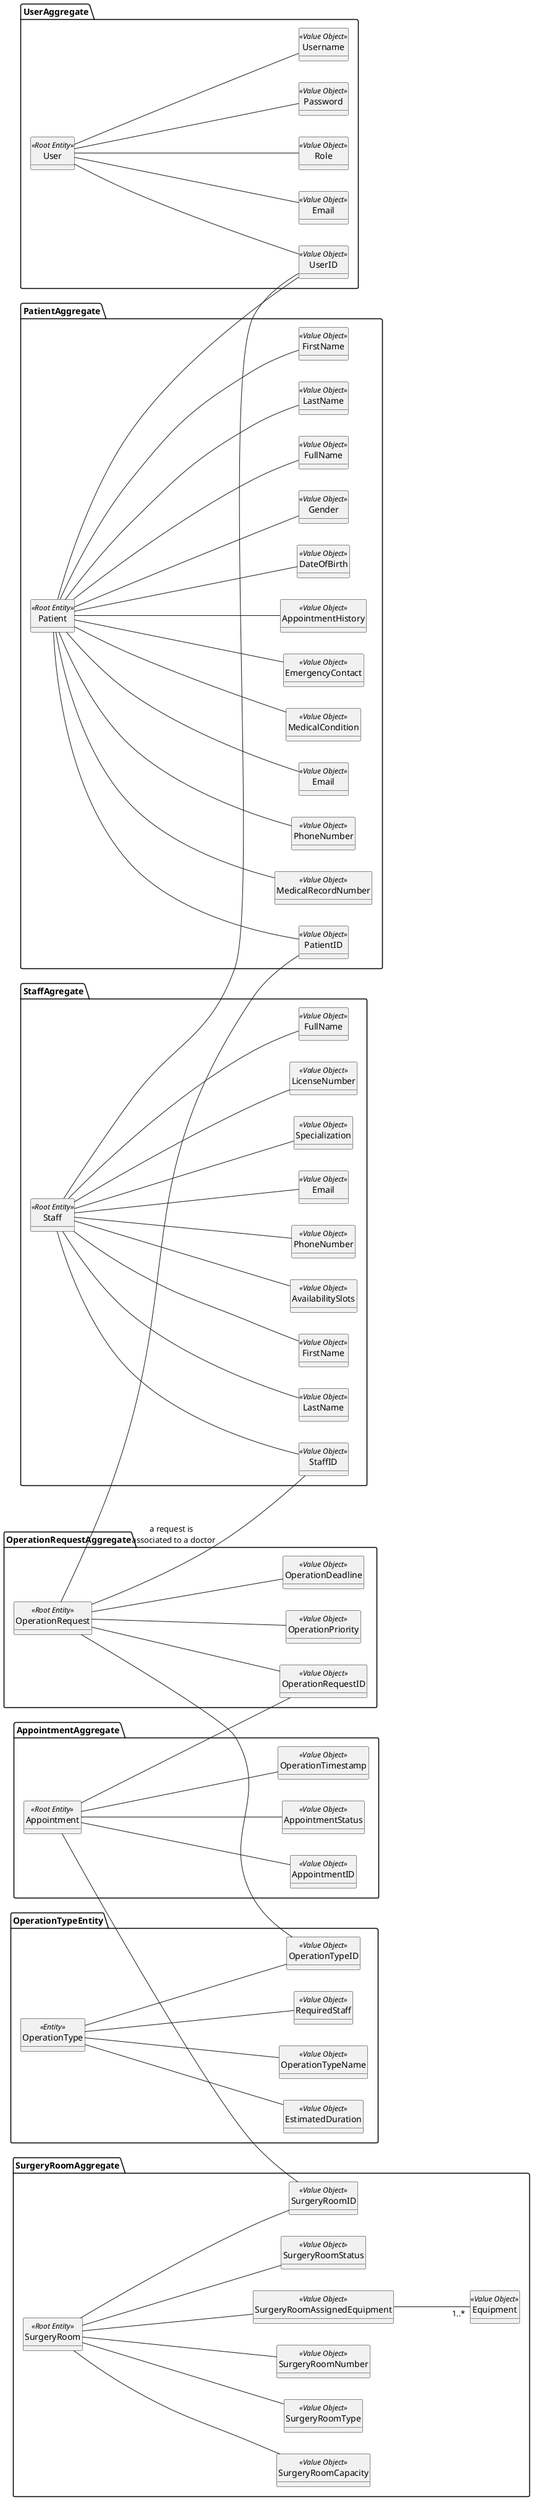 @startuml 
hide methods
hide circle

left to right direction

skinparam classAttributeIconSize 0









package UserAggregate {
class "User" as User <<Root Entity>> {

}

class "Password" as Password <<Value Object>>
class "Username" as Username <<Value Object>>
class "Email" as Email <<Value Object>>
class "Role" as Role <<Value Object>>
class "UserID" as UserID <<Value Object>>
}

User --- UserID
User --- Username
User --- Email
User --- Role
User --- Password









package PatientAggregate {
class "Patient" as Patient <<Root Entity>> {

}

class "MedicalRecordNumber" as MedicalRecordNumber <<Value Object>>
class "PhoneNumber" as PatientPhoneNumber <<Value Object>>
class "Email" as PatientEmail <<Value Object>>
class "MedicalCondition" as MedicalCondition <<Value Object>>
class "EmergencyContact" as EmergencyContact <<Value Object>>
class "AppointmentHistory" as AppointmentHistory <<Value Object>>
class "DateOfBirth" as DateOfBirth <<Value Object>>
class "Gender" as Gender <<Value Object>>
class "FullName" as PatientFullName <<Value Object>>
class "LastName" as PatientLastName <<Value Object>>
class "FirstName" as PatientFirstName <<Value Object>>
class "PatientID" as PatientID <<Value Object>>

}

Patient --- UserID
Patient --- PatientID
Patient --- PatientFirstName
Patient --- PatientLastName
Patient --- PatientFullName
Patient --- PatientEmail
Patient --- DateOfBirth
Patient --- Gender
Patient --- MedicalRecordNumber
Patient --- PatientPhoneNumber
Patient --- MedicalCondition
Patient --- EmergencyContact
Patient --- AppointmentHistory







package StaffAgregate {

class "Staff" as Staff <<Root Entity>> {}

class "AvailabilitySlots" as AvailabilitySlots <<Value Object>>
class "PhoneNumber" as StaffPhoneNumber <<Value Object>>
class "Email" as StaffEmail <<Value Object>>
class "Specialization" as Specialization <<Value Object>>
class "LicenseNumber" as LicenseNumber <<Value Object>>
class "FullName" as StaffFullName <<Value Object>>
class "LastName" as StaffLastName <<Value Object>>
class "FirstName" as StaffFirstName <<Value Object>>
class "StaffID" as StaffID <<Value Object>>

}

Staff --- UserID
Staff --- StaffID
Staff --- StaffFirstName
Staff --- StaffLastName
Staff --- StaffFullName
Staff --- LicenseNumber
Staff --- Specialization
Staff --- StaffEmail
Staff --- StaffPhoneNumber
Staff --- AvailabilitySlots








package OperationTypeEntity {

class "OperationType" as OperationType <<Entity>> {}

class "OperationTypeID" as OperationTypeID <<Value Object>>
class "OperationTypeName" as OperationTypeName <<Value Object>>
class "RequiredStaff" as RequiredStaff <<Value Object>>
class "EstimatedDuration" as EstimatedDuration <<Value Object>>

}

OperationType --- OperationTypeID
OperationType --- OperationTypeName
OperationType --- RequiredStaff
OperationType --- EstimatedDuration








package OperationRequestAggregate {

class "OperationRequest" as OperationRequest <<Root Entity>> {}

class "OperationPriority" as OperationPriority <<Value Object>>
class "OperationDeadline" as OperationDeadline <<Value Object>>
class "OperationRequestID" as OperationRequestID <<Value Object>>

}

OperationRequest --- OperationRequestID
OperationRequest --- PatientID
OperationRequest --- StaffID: a request is \n associated to a doctor
OperationRequest --- OperationPriority
OperationRequest --- OperationDeadline
OperationRequest --- OperationTypeID










package SurgeryRoomAggregate {

class "SurgeryRoom" as SurgeryRoom <<Root Entity>> {

}

class "Equipment" as Equipment <<Value Object>>
class "SurgeryRoomAssignedEquipment" as SurgeryRoomAssignedEquipment <<Value Object>>
class "SurgeryRoomStatus" as SurgeryRoomStatus <<Value Object>>
class "SurgeryRoomCapacity" as SurgeryRoomCapacity <<Value Object>>
class "SurgeryRoomType" as SurgeryRoomType <<Value Object>>
class "SurgeryRoomNumber" as SurgeryRoomNumber <<Value Object>>
class "SurgeryRoomID" as SurgeryRoomID <<Value Object>>

}

SurgeryRoom --- SurgeryRoomID
SurgeryRoom --- SurgeryRoomNumber
SurgeryRoom --- SurgeryRoomType
SurgeryRoom --- SurgeryRoomCapacity
SurgeryRoom --- SurgeryRoomStatus
SurgeryRoom --- SurgeryRoomAssignedEquipment
SurgeryRoomAssignedEquipment ---"1..*" Equipment








package AppointmentAggregate {

class "Appointment" as Appointment <<Root Entity>> {

}

class "AppointmentStatus" as AppointmentStatus <<Value Object>>
class "OperationTimestamp" as OperationTimestamp <<Value Object>>
class "AppointmentID" as AppointmentID <<Value Object>>

}

Appointment --- AppointmentID
Appointment --- OperationRequestID
Appointment --- OperationTimestamp
Appointment --- AppointmentStatus
Appointment --- SurgeryRoomID


@enduml